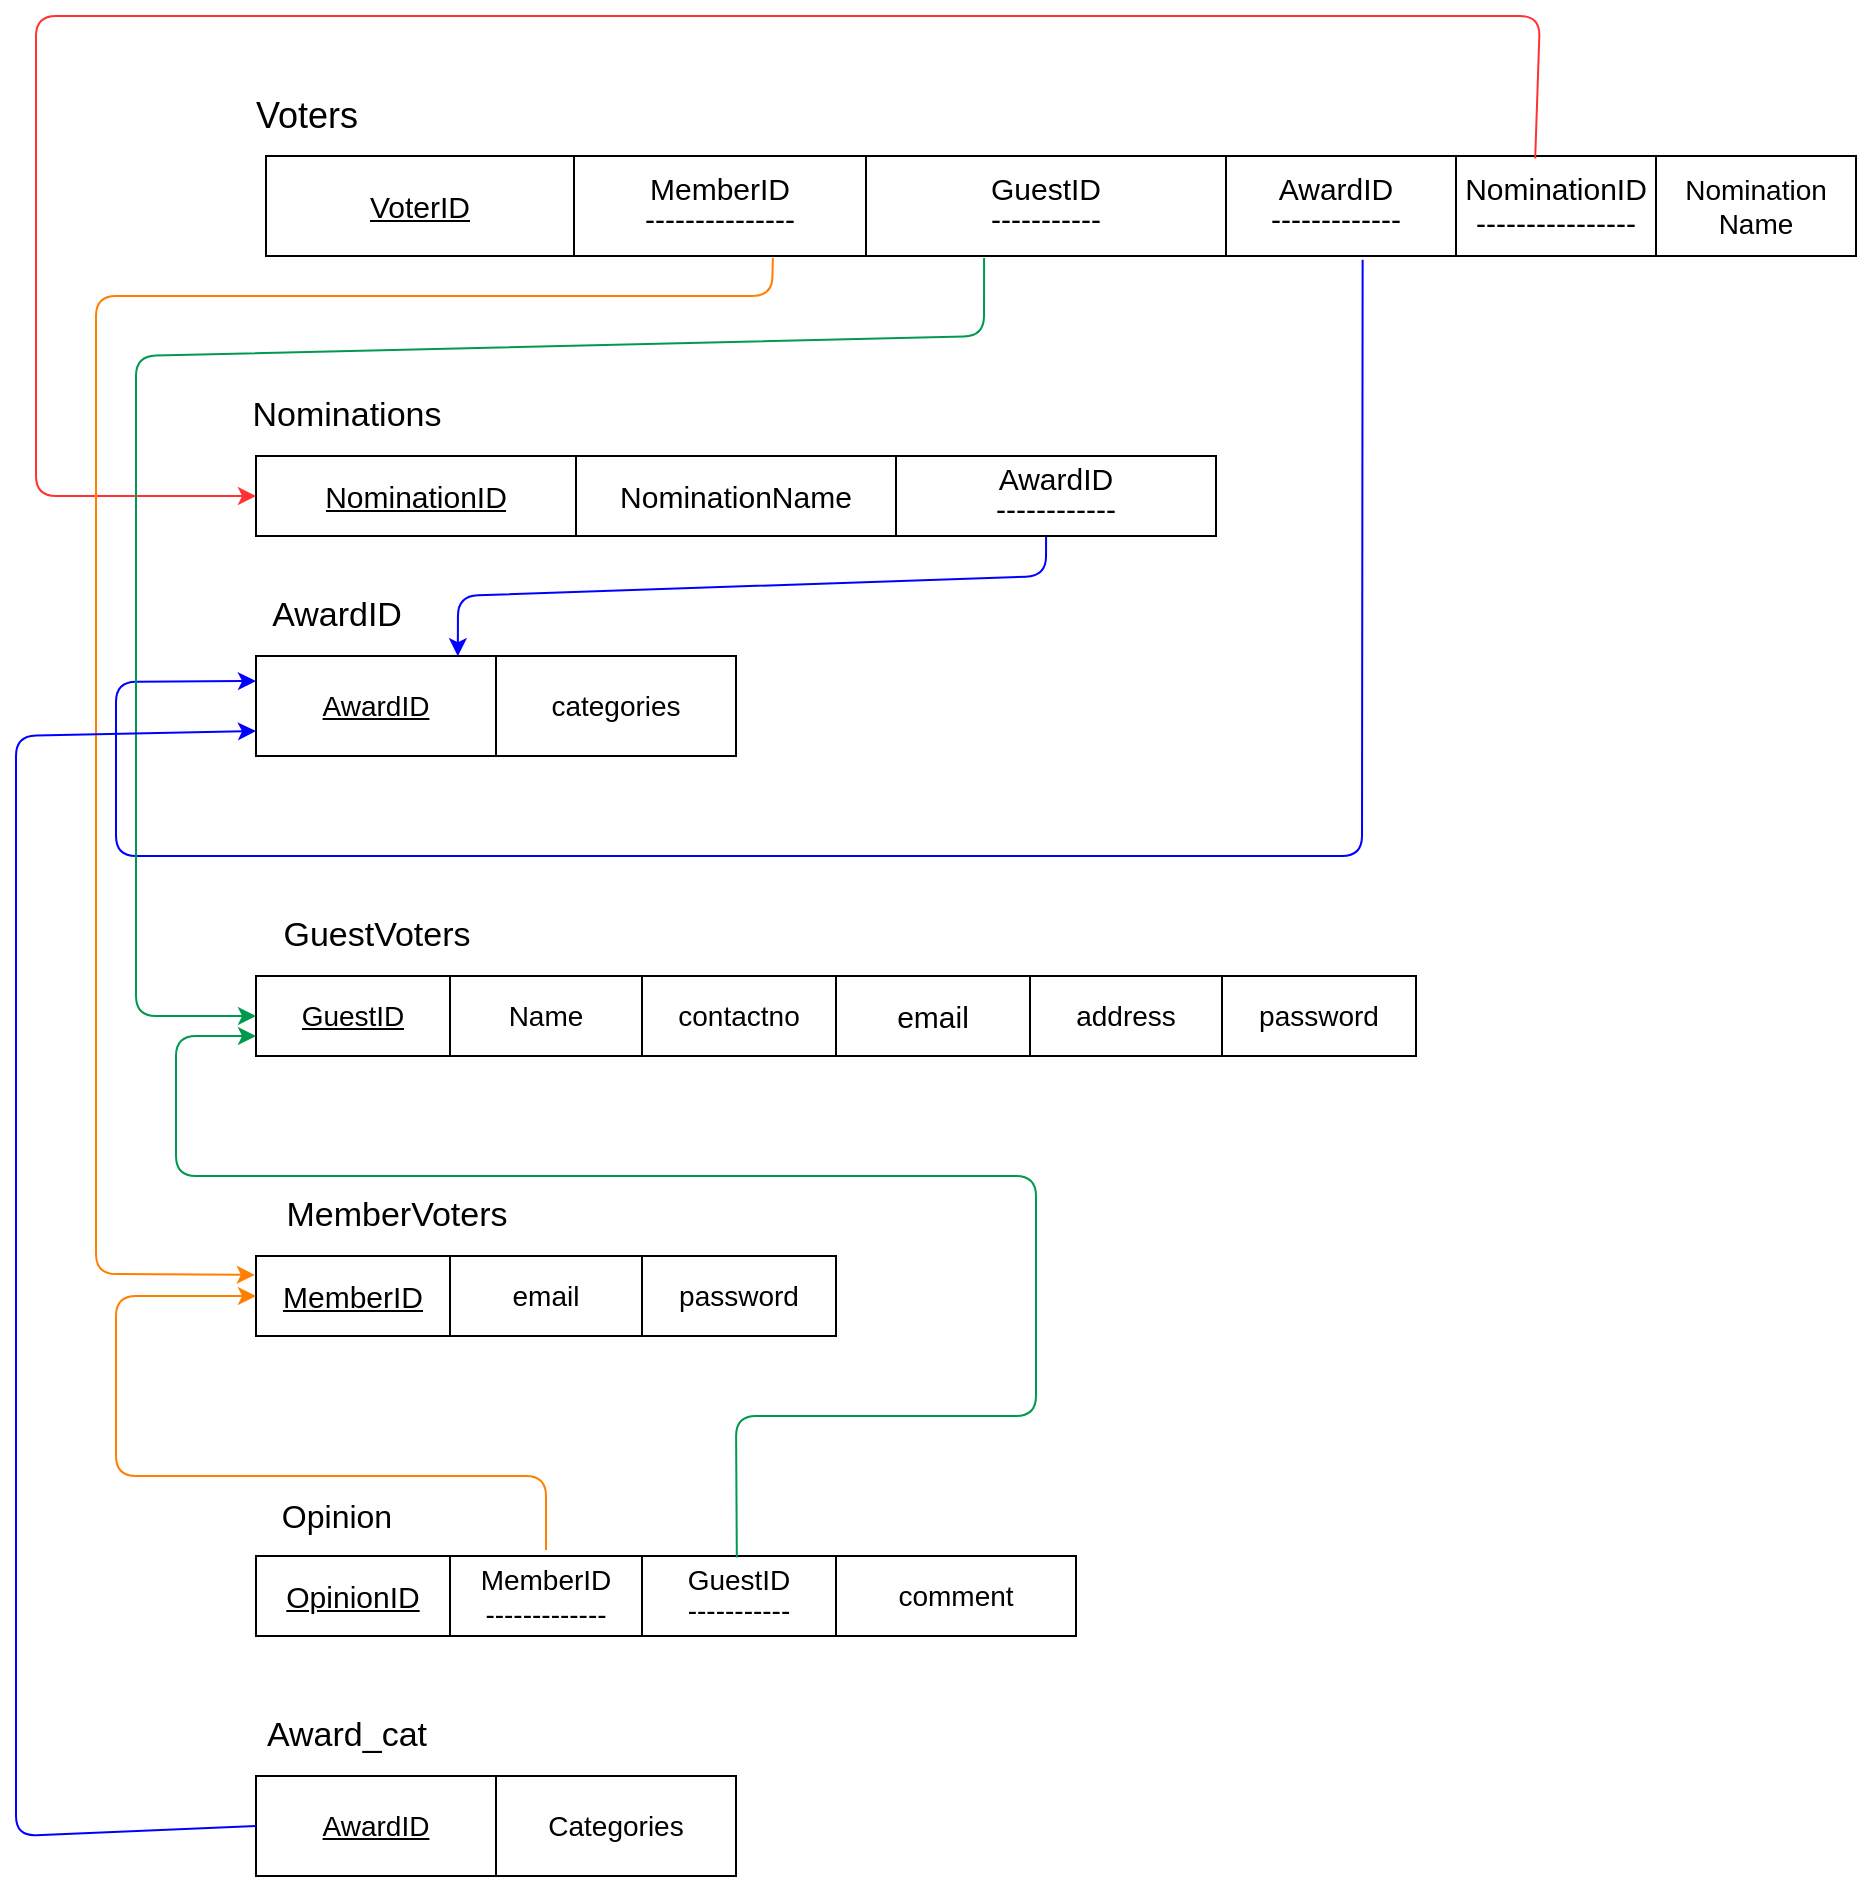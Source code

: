 <mxfile version="13.8.1" type="device"><diagram id="6B9UT_MYd45Kxriq6P6Q" name="Page-1"><mxGraphModel dx="1208" dy="672" grid="1" gridSize="10" guides="1" tooltips="1" connect="1" arrows="1" fold="1" page="1" pageScale="1" pageWidth="850" pageHeight="1400" math="0" shadow="0"><root><mxCell id="0"/><mxCell id="1" parent="0"/><mxCell id="5yP7FEamNTrNQvqEYNR6-14" value="&lt;font style=&quot;font-size: 18px&quot;&gt;Voters&lt;/font&gt;" style="text;html=1;align=center;verticalAlign=middle;resizable=0;points=[];autosize=1;" vertex="1" parent="1"><mxGeometry x="170" y="220" width="70" height="20" as="geometry"/></mxCell><mxCell id="5yP7FEamNTrNQvqEYNR6-30" value="&lt;font style=&quot;font-size: 15px ; line-height: 0%&quot;&gt;AwardID&lt;br&gt;-------------&lt;br&gt;&lt;/font&gt;" style="rounded=0;whiteSpace=wrap;html=1;" vertex="1" parent="1"><mxGeometry x="660" y="250" width="120" height="50" as="geometry"/></mxCell><mxCell id="5yP7FEamNTrNQvqEYNR6-35" value="&lt;font style=&quot;font-size: 15px ; line-height: 0%&quot;&gt;NominationID&lt;br&gt;----------------&lt;/font&gt;" style="whiteSpace=wrap;html=1;align=center;fontSize=14;" vertex="1" parent="1"><mxGeometry x="780" y="250" width="100" height="50" as="geometry"/></mxCell><mxCell id="5yP7FEamNTrNQvqEYNR6-36" value="Nomination Name" style="whiteSpace=wrap;html=1;align=center;fontSize=14;" vertex="1" parent="1"><mxGeometry x="880" y="250" width="100" height="50" as="geometry"/></mxCell><mxCell id="5yP7FEamNTrNQvqEYNR6-55" value="&lt;font style=&quot;font-size: 17px&quot;&gt;Nominations&lt;/font&gt;" style="text;html=1;align=center;verticalAlign=middle;resizable=0;points=[];autosize=1;fontSize=14;" vertex="1" parent="1"><mxGeometry x="170" y="370" width="110" height="20" as="geometry"/></mxCell><mxCell id="5yP7FEamNTrNQvqEYNR6-1" value="" style="shape=table;html=1;whiteSpace=wrap;startSize=0;container=1;collapsible=0;childLayout=tableLayout;fontStyle=4;verticalAlign=middle;fontSize=14;" vertex="1" parent="1"><mxGeometry x="185" y="250" width="480" height="50" as="geometry"/></mxCell><mxCell id="5yP7FEamNTrNQvqEYNR6-2" value="" style="shape=partialRectangle;html=1;whiteSpace=wrap;collapsible=0;dropTarget=0;pointerEvents=0;fillColor=none;top=0;left=0;bottom=0;right=0;points=[[0,0.5],[1,0.5]];portConstraint=eastwest;" vertex="1" parent="5yP7FEamNTrNQvqEYNR6-1"><mxGeometry width="480" height="50" as="geometry"/></mxCell><mxCell id="5yP7FEamNTrNQvqEYNR6-3" value="&lt;u&gt;&lt;font style=&quot;font-size: 15px&quot;&gt;VoterID&lt;/font&gt;&lt;/u&gt;" style="shape=partialRectangle;html=1;whiteSpace=wrap;connectable=0;fillColor=none;top=0;left=0;bottom=0;right=0;overflow=hidden;" vertex="1" parent="5yP7FEamNTrNQvqEYNR6-2"><mxGeometry width="154" height="50" as="geometry"/></mxCell><mxCell id="5yP7FEamNTrNQvqEYNR6-4" value="&lt;font style=&quot;font-size: 15px ; line-height: 30%&quot;&gt;MemberID&lt;br&gt;---------------&lt;br&gt;&lt;/font&gt;" style="shape=partialRectangle;html=1;whiteSpace=wrap;connectable=0;fillColor=none;top=0;left=0;bottom=0;right=0;overflow=hidden;" vertex="1" parent="5yP7FEamNTrNQvqEYNR6-2"><mxGeometry x="154" width="146" height="50" as="geometry"/></mxCell><mxCell id="5yP7FEamNTrNQvqEYNR6-5" value="&lt;font style=&quot;font-size: 15px ; line-height: 20%&quot;&gt;GuestID&lt;br&gt;-----------&lt;/font&gt;" style="shape=partialRectangle;html=1;whiteSpace=wrap;connectable=0;fillColor=none;top=0;left=0;bottom=0;right=0;overflow=hidden;" vertex="1" parent="5yP7FEamNTrNQvqEYNR6-2"><mxGeometry x="300" width="180" height="50" as="geometry"/></mxCell><mxCell id="5yP7FEamNTrNQvqEYNR6-37" value="" style="shape=table;html=1;whiteSpace=wrap;startSize=0;container=1;collapsible=0;childLayout=tableLayout;fontSize=14;" vertex="1" parent="1"><mxGeometry x="180" y="400" width="480" height="40" as="geometry"/></mxCell><mxCell id="5yP7FEamNTrNQvqEYNR6-42" value="" style="shape=partialRectangle;html=1;whiteSpace=wrap;collapsible=0;dropTarget=0;pointerEvents=0;fillColor=none;top=0;left=0;bottom=0;right=0;points=[[0,0.5],[1,0.5]];portConstraint=eastwest;" vertex="1" parent="5yP7FEamNTrNQvqEYNR6-37"><mxGeometry width="480" height="40" as="geometry"/></mxCell><mxCell id="5yP7FEamNTrNQvqEYNR6-43" value="&lt;font style=&quot;font-size: 15px&quot;&gt;&lt;u&gt;NominationID&lt;/u&gt;&lt;/font&gt;" style="shape=partialRectangle;html=1;whiteSpace=wrap;connectable=0;fillColor=none;top=0;left=0;bottom=0;right=0;overflow=hidden;" vertex="1" parent="5yP7FEamNTrNQvqEYNR6-42"><mxGeometry width="160" height="40" as="geometry"/></mxCell><mxCell id="5yP7FEamNTrNQvqEYNR6-44" value="&lt;font style=&quot;font-size: 15px&quot;&gt;NominationName&lt;/font&gt;" style="shape=partialRectangle;html=1;whiteSpace=wrap;connectable=0;fillColor=none;top=0;left=0;bottom=0;right=0;overflow=hidden;" vertex="1" parent="5yP7FEamNTrNQvqEYNR6-42"><mxGeometry x="160" width="160" height="40" as="geometry"/></mxCell><mxCell id="5yP7FEamNTrNQvqEYNR6-45" value="&lt;font style=&quot;font-size: 15px ; line-height: 30%&quot;&gt;AwardID&lt;br&gt;------------&lt;br&gt;&lt;/font&gt;" style="shape=partialRectangle;html=1;whiteSpace=wrap;connectable=0;fillColor=none;top=0;left=0;bottom=0;right=0;overflow=hidden;" vertex="1" parent="5yP7FEamNTrNQvqEYNR6-42"><mxGeometry x="320" width="160" height="40" as="geometry"/></mxCell><mxCell id="5yP7FEamNTrNQvqEYNR6-59" value="" style="endArrow=classic;html=1;fontSize=14;entryX=0;entryY=0.5;entryDx=0;entryDy=0;exitX=0.396;exitY=0.024;exitDx=0;exitDy=0;exitPerimeter=0;labelBackgroundColor=#70FFDE;fillColor=#fff2cc;strokeColor=#FF3333;" edge="1" parent="1" source="5yP7FEamNTrNQvqEYNR6-35" target="5yP7FEamNTrNQvqEYNR6-42"><mxGeometry width="50" height="50" relative="1" as="geometry"><mxPoint x="830" y="190" as="sourcePoint"/><mxPoint x="90" y="460" as="targetPoint"/><Array as="points"><mxPoint x="822" y="180"/><mxPoint x="70" y="180"/><mxPoint x="70" y="420"/></Array></mxGeometry></mxCell><mxCell id="5yP7FEamNTrNQvqEYNR6-73" value="&lt;u&gt;AwardID&lt;/u&gt;" style="rounded=0;whiteSpace=wrap;html=1;fontSize=14;" vertex="1" parent="1"><mxGeometry x="180" y="500" width="120" height="50" as="geometry"/></mxCell><mxCell id="5yP7FEamNTrNQvqEYNR6-74" value="categories" style="rounded=0;whiteSpace=wrap;html=1;fontSize=14;" vertex="1" parent="1"><mxGeometry x="300" y="500" width="120" height="50" as="geometry"/></mxCell><mxCell id="5yP7FEamNTrNQvqEYNR6-75" value="&lt;font style=&quot;font-size: 17px&quot;&gt;AwardID&lt;/font&gt;" style="text;html=1;align=center;verticalAlign=middle;resizable=0;points=[];autosize=1;fontSize=14;" vertex="1" parent="1"><mxGeometry x="180" y="470" width="80" height="20" as="geometry"/></mxCell><mxCell id="5yP7FEamNTrNQvqEYNR6-76" value="" style="endArrow=classic;html=1;labelBackgroundColor=#70FFDE;fontSize=14;entryX=0.841;entryY=0.002;entryDx=0;entryDy=0;entryPerimeter=0;exitX=0.823;exitY=1.014;exitDx=0;exitDy=0;exitPerimeter=0;strokeColor=#0000FF;" edge="1" parent="1" source="5yP7FEamNTrNQvqEYNR6-42" target="5yP7FEamNTrNQvqEYNR6-73"><mxGeometry width="50" height="50" relative="1" as="geometry"><mxPoint x="10" y="560" as="sourcePoint"/><mxPoint x="60" y="510" as="targetPoint"/><Array as="points"><mxPoint x="575" y="460"/><mxPoint x="281" y="470"/></Array></mxGeometry></mxCell><mxCell id="5yP7FEamNTrNQvqEYNR6-77" value="" style="endArrow=classic;html=1;labelBackgroundColor=#70FFDE;fontSize=14;entryX=0;entryY=0.25;entryDx=0;entryDy=0;exitX=0.611;exitY=1.038;exitDx=0;exitDy=0;exitPerimeter=0;strokeColor=#0000FF;" edge="1" parent="1" source="5yP7FEamNTrNQvqEYNR6-30" target="5yP7FEamNTrNQvqEYNR6-73"><mxGeometry width="50" height="50" relative="1" as="geometry"><mxPoint x="585.04" y="450.56" as="sourcePoint"/><mxPoint x="290.92" y="510.1" as="targetPoint"/><Array as="points"><mxPoint x="733" y="600"/><mxPoint x="110" y="600"/><mxPoint x="110" y="513"/></Array></mxGeometry></mxCell><mxCell id="5yP7FEamNTrNQvqEYNR6-78" value="" style="shape=table;html=1;whiteSpace=wrap;startSize=0;container=1;collapsible=0;childLayout=tableLayout;fontSize=14;" vertex="1" parent="1"><mxGeometry x="180" y="660" width="290" height="40" as="geometry"/></mxCell><mxCell id="5yP7FEamNTrNQvqEYNR6-79" value="" style="shape=partialRectangle;html=1;whiteSpace=wrap;collapsible=0;dropTarget=0;pointerEvents=0;fillColor=none;top=0;left=0;bottom=0;right=0;points=[[0,0.5],[1,0.5]];portConstraint=eastwest;" vertex="1" parent="5yP7FEamNTrNQvqEYNR6-78"><mxGeometry width="290" height="40" as="geometry"/></mxCell><mxCell id="5yP7FEamNTrNQvqEYNR6-80" value="&lt;u&gt;&lt;font style=&quot;font-size: 14px&quot;&gt;GuestID&lt;/font&gt;&lt;/u&gt;" style="shape=partialRectangle;html=1;whiteSpace=wrap;connectable=0;fillColor=none;top=0;left=0;bottom=0;right=0;overflow=hidden;" vertex="1" parent="5yP7FEamNTrNQvqEYNR6-79"><mxGeometry width="97" height="40" as="geometry"/></mxCell><mxCell id="5yP7FEamNTrNQvqEYNR6-81" value="&lt;font style=&quot;font-size: 14px&quot;&gt;Name&lt;/font&gt;" style="shape=partialRectangle;html=1;whiteSpace=wrap;connectable=0;fillColor=none;top=0;left=0;bottom=0;right=0;overflow=hidden;" vertex="1" parent="5yP7FEamNTrNQvqEYNR6-79"><mxGeometry x="97" width="96" height="40" as="geometry"/></mxCell><mxCell id="5yP7FEamNTrNQvqEYNR6-82" value="&lt;font style=&quot;font-size: 14px&quot;&gt;contactno&lt;/font&gt;" style="shape=partialRectangle;html=1;whiteSpace=wrap;connectable=0;fillColor=none;top=0;left=0;bottom=0;right=0;overflow=hidden;" vertex="1" parent="5yP7FEamNTrNQvqEYNR6-79"><mxGeometry x="193" width="97" height="40" as="geometry"/></mxCell><mxCell id="5yP7FEamNTrNQvqEYNR6-95" value="" style="shape=table;html=1;whiteSpace=wrap;startSize=0;container=1;collapsible=0;childLayout=tableLayout;fontSize=14;" vertex="1" parent="1"><mxGeometry x="470" y="660" width="290" height="40" as="geometry"/></mxCell><mxCell id="5yP7FEamNTrNQvqEYNR6-96" value="" style="shape=partialRectangle;html=1;whiteSpace=wrap;collapsible=0;dropTarget=0;pointerEvents=0;fillColor=none;top=0;left=0;bottom=0;right=0;points=[[0,0.5],[1,0.5]];portConstraint=eastwest;" vertex="1" parent="5yP7FEamNTrNQvqEYNR6-95"><mxGeometry width="290" height="40" as="geometry"/></mxCell><mxCell id="5yP7FEamNTrNQvqEYNR6-97" value="&lt;font style=&quot;font-size: 15px&quot;&gt;email&lt;/font&gt;" style="shape=partialRectangle;html=1;whiteSpace=wrap;connectable=0;fillColor=none;top=0;left=0;bottom=0;right=0;overflow=hidden;" vertex="1" parent="5yP7FEamNTrNQvqEYNR6-96"><mxGeometry width="97" height="40" as="geometry"/></mxCell><mxCell id="5yP7FEamNTrNQvqEYNR6-98" value="&lt;font style=&quot;font-size: 14px&quot;&gt;address&lt;/font&gt;" style="shape=partialRectangle;html=1;whiteSpace=wrap;connectable=0;fillColor=none;top=0;left=0;bottom=0;right=0;overflow=hidden;" vertex="1" parent="5yP7FEamNTrNQvqEYNR6-96"><mxGeometry x="97" width="96" height="40" as="geometry"/></mxCell><mxCell id="5yP7FEamNTrNQvqEYNR6-99" value="&lt;font style=&quot;font-size: 14px&quot;&gt;password&lt;/font&gt;" style="shape=partialRectangle;html=1;whiteSpace=wrap;connectable=0;fillColor=none;top=0;left=0;bottom=0;right=0;overflow=hidden;" vertex="1" parent="5yP7FEamNTrNQvqEYNR6-96"><mxGeometry x="193" width="97" height="40" as="geometry"/></mxCell><mxCell id="5yP7FEamNTrNQvqEYNR6-100" value="&lt;font style=&quot;font-size: 17px&quot;&gt;GuestVoters&lt;/font&gt;" style="text;html=1;align=center;verticalAlign=middle;resizable=0;points=[];autosize=1;fontSize=14;" vertex="1" parent="1"><mxGeometry x="185" y="630" width="110" height="20" as="geometry"/></mxCell><mxCell id="5yP7FEamNTrNQvqEYNR6-101" value="" style="endArrow=classic;html=1;labelBackgroundColor=#70FFDE;fontSize=14;entryX=0;entryY=0.5;entryDx=0;entryDy=0;exitX=0.748;exitY=1.02;exitDx=0;exitDy=0;exitPerimeter=0;strokeColor=#00994D;" edge="1" parent="1" source="5yP7FEamNTrNQvqEYNR6-2" target="5yP7FEamNTrNQvqEYNR6-79"><mxGeometry width="50" height="50" relative="1" as="geometry"><mxPoint x="40" y="750" as="sourcePoint"/><mxPoint x="90" y="700" as="targetPoint"/><Array as="points"><mxPoint x="544" y="340"/><mxPoint x="120" y="350"/><mxPoint x="120" y="680"/></Array></mxGeometry></mxCell><mxCell id="5yP7FEamNTrNQvqEYNR6-102" value="" style="shape=table;html=1;whiteSpace=wrap;startSize=0;container=1;collapsible=0;childLayout=tableLayout;fontSize=14;" vertex="1" parent="1"><mxGeometry x="180" y="800" width="290" height="40" as="geometry"/></mxCell><mxCell id="5yP7FEamNTrNQvqEYNR6-103" value="" style="shape=partialRectangle;html=1;whiteSpace=wrap;collapsible=0;dropTarget=0;pointerEvents=0;fillColor=none;top=0;left=0;bottom=0;right=0;points=[[0,0.5],[1,0.5]];portConstraint=eastwest;" vertex="1" parent="5yP7FEamNTrNQvqEYNR6-102"><mxGeometry width="290" height="40" as="geometry"/></mxCell><mxCell id="5yP7FEamNTrNQvqEYNR6-104" value="&lt;font style=&quot;font-size: 15px&quot;&gt;&lt;u&gt;MemberID&lt;/u&gt;&lt;/font&gt;" style="shape=partialRectangle;html=1;whiteSpace=wrap;connectable=0;fillColor=none;top=0;left=0;bottom=0;right=0;overflow=hidden;" vertex="1" parent="5yP7FEamNTrNQvqEYNR6-103"><mxGeometry width="97" height="40" as="geometry"/></mxCell><mxCell id="5yP7FEamNTrNQvqEYNR6-105" value="&lt;font style=&quot;font-size: 14px&quot;&gt;email&lt;/font&gt;" style="shape=partialRectangle;html=1;whiteSpace=wrap;connectable=0;fillColor=none;top=0;left=0;bottom=0;right=0;overflow=hidden;" vertex="1" parent="5yP7FEamNTrNQvqEYNR6-103"><mxGeometry x="97" width="96" height="40" as="geometry"/></mxCell><mxCell id="5yP7FEamNTrNQvqEYNR6-106" value="&lt;font style=&quot;font-size: 14px&quot;&gt;password&lt;/font&gt;" style="shape=partialRectangle;html=1;whiteSpace=wrap;connectable=0;fillColor=none;top=0;left=0;bottom=0;right=0;overflow=hidden;" vertex="1" parent="5yP7FEamNTrNQvqEYNR6-103"><mxGeometry x="193" width="97" height="40" as="geometry"/></mxCell><mxCell id="5yP7FEamNTrNQvqEYNR6-107" value="" style="shape=table;html=1;whiteSpace=wrap;startSize=0;container=1;collapsible=0;childLayout=tableLayout;fontSize=14;" vertex="1" parent="1"><mxGeometry x="180" y="950" width="290" height="40" as="geometry"/></mxCell><mxCell id="5yP7FEamNTrNQvqEYNR6-108" value="" style="shape=partialRectangle;html=1;whiteSpace=wrap;collapsible=0;dropTarget=0;pointerEvents=0;fillColor=none;top=0;left=0;bottom=0;right=0;points=[[0,0.5],[1,0.5]];portConstraint=eastwest;" vertex="1" parent="5yP7FEamNTrNQvqEYNR6-107"><mxGeometry width="290" height="40" as="geometry"/></mxCell><mxCell id="5yP7FEamNTrNQvqEYNR6-109" value="&lt;font style=&quot;font-size: 15px&quot;&gt;&lt;u&gt;OpinionID&lt;/u&gt;&lt;/font&gt;" style="shape=partialRectangle;html=1;whiteSpace=wrap;connectable=0;fillColor=none;top=0;left=0;bottom=0;right=0;overflow=hidden;" vertex="1" parent="5yP7FEamNTrNQvqEYNR6-108"><mxGeometry width="97" height="40" as="geometry"/></mxCell><mxCell id="5yP7FEamNTrNQvqEYNR6-110" value="&lt;font style=&quot;font-size: 14px&quot;&gt;MemberID&lt;br&gt;-------------&lt;br&gt;&lt;/font&gt;" style="shape=partialRectangle;html=1;whiteSpace=wrap;connectable=0;fillColor=none;top=0;left=0;bottom=0;right=0;overflow=hidden;" vertex="1" parent="5yP7FEamNTrNQvqEYNR6-108"><mxGeometry x="97" width="96" height="40" as="geometry"/></mxCell><mxCell id="5yP7FEamNTrNQvqEYNR6-111" value="&lt;span style=&quot;font-size: 14px ; line-height: 0%&quot;&gt;GuestID&lt;br&gt;-----------&lt;br&gt;&lt;/span&gt;" style="shape=partialRectangle;html=1;whiteSpace=wrap;connectable=0;fillColor=none;top=0;left=0;bottom=0;right=0;overflow=hidden;" vertex="1" parent="5yP7FEamNTrNQvqEYNR6-108"><mxGeometry x="193" width="97" height="40" as="geometry"/></mxCell><mxCell id="5yP7FEamNTrNQvqEYNR6-112" value="&lt;span style=&quot;font-size: 17px&quot;&gt;MemberVoters&lt;/span&gt;" style="text;html=1;align=center;verticalAlign=middle;resizable=0;points=[];autosize=1;fontSize=14;" vertex="1" parent="1"><mxGeometry x="185" y="770" width="130" height="20" as="geometry"/></mxCell><mxCell id="5yP7FEamNTrNQvqEYNR6-113" value="comment" style="rounded=0;whiteSpace=wrap;html=1;fontSize=14;" vertex="1" parent="1"><mxGeometry x="470" y="950" width="120" height="40" as="geometry"/></mxCell><mxCell id="5yP7FEamNTrNQvqEYNR6-114" value="&lt;font style=&quot;font-size: 16px&quot;&gt;Opinion&lt;/font&gt;" style="text;html=1;align=center;verticalAlign=middle;resizable=0;points=[];autosize=1;fontSize=14;" vertex="1" parent="1"><mxGeometry x="185" y="920" width="70" height="20" as="geometry"/></mxCell><mxCell id="5yP7FEamNTrNQvqEYNR6-128" value="&lt;font style=&quot;font-size: 17px&quot;&gt;Award_cat&lt;/font&gt;" style="text;html=1;align=center;verticalAlign=middle;resizable=0;points=[];autosize=1;fontSize=14;" vertex="1" parent="1"><mxGeometry x="175" y="1030" width="100" height="20" as="geometry"/></mxCell><mxCell id="5yP7FEamNTrNQvqEYNR6-129" value="&lt;u&gt;AwardID&lt;/u&gt;&lt;br&gt;" style="rounded=0;whiteSpace=wrap;html=1;fontSize=14;" vertex="1" parent="1"><mxGeometry x="180" y="1060" width="120" height="50" as="geometry"/></mxCell><mxCell id="5yP7FEamNTrNQvqEYNR6-130" value="Categories" style="rounded=0;whiteSpace=wrap;html=1;fontSize=14;" vertex="1" parent="1"><mxGeometry x="300" y="1060" width="120" height="50" as="geometry"/></mxCell><mxCell id="5yP7FEamNTrNQvqEYNR6-131" value="" style="endArrow=classic;html=1;labelBackgroundColor=#70FFDE;fontSize=14;entryX=0;entryY=0.5;entryDx=0;entryDy=0;strokeColor=#FF8000;" edge="1" parent="1" target="5yP7FEamNTrNQvqEYNR6-103"><mxGeometry width="50" height="50" relative="1" as="geometry"><mxPoint x="325" y="947" as="sourcePoint"/><mxPoint x="110" y="910" as="targetPoint"/><Array as="points"><mxPoint x="325" y="910"/><mxPoint x="110" y="910"/><mxPoint x="110" y="820"/></Array></mxGeometry></mxCell><mxCell id="5yP7FEamNTrNQvqEYNR6-132" value="" style="endArrow=classic;html=1;labelBackgroundColor=#70FFDE;fontSize=14;entryX=-0.002;entryY=0.236;entryDx=0;entryDy=0;strokeColor=#FF8000;entryPerimeter=0;exitX=0.528;exitY=1.02;exitDx=0;exitDy=0;exitPerimeter=0;" edge="1" parent="1" source="5yP7FEamNTrNQvqEYNR6-2" target="5yP7FEamNTrNQvqEYNR6-103"><mxGeometry width="50" height="50" relative="1" as="geometry"><mxPoint x="335" y="957" as="sourcePoint"/><mxPoint x="190" y="830" as="targetPoint"/><Array as="points"><mxPoint x="438" y="320"/><mxPoint x="100" y="320"/><mxPoint x="100" y="809"/></Array></mxGeometry></mxCell><mxCell id="5yP7FEamNTrNQvqEYNR6-133" value="" style="endArrow=classic;html=1;labelBackgroundColor=#70FFDE;fontSize=14;entryX=0;entryY=0.75;entryDx=0;entryDy=0;exitX=0;exitY=0.5;exitDx=0;exitDy=0;strokeColor=#0000FF;" edge="1" parent="1" source="5yP7FEamNTrNQvqEYNR6-129" target="5yP7FEamNTrNQvqEYNR6-73"><mxGeometry width="50" height="50" relative="1" as="geometry"><mxPoint x="585.04" y="450.56" as="sourcePoint"/><mxPoint x="290.92" y="510.1" as="targetPoint"/><Array as="points"><mxPoint x="60" y="1090"/><mxPoint x="60" y="540"/></Array></mxGeometry></mxCell><mxCell id="5yP7FEamNTrNQvqEYNR6-134" value="" style="endArrow=classic;html=1;labelBackgroundColor=#70FFDE;fontSize=14;entryX=0;entryY=0.75;entryDx=0;entryDy=0;entryPerimeter=0;exitX=0.829;exitY=0.019;exitDx=0;exitDy=0;exitPerimeter=0;strokeColor=#00994D;" edge="1" parent="1" source="5yP7FEamNTrNQvqEYNR6-108" target="5yP7FEamNTrNQvqEYNR6-79"><mxGeometry width="50" height="50" relative="1" as="geometry"><mxPoint x="20" y="1010" as="sourcePoint"/><mxPoint x="70" y="960" as="targetPoint"/><Array as="points"><mxPoint x="420" y="880"/><mxPoint x="570" y="880"/><mxPoint x="570" y="760"/><mxPoint x="140" y="760"/><mxPoint x="140" y="690"/></Array></mxGeometry></mxCell></root></mxGraphModel></diagram></mxfile>